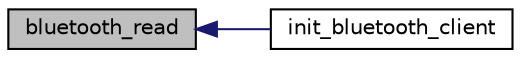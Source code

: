 digraph "bluetooth_read"
{
  edge [fontname="Helvetica",fontsize="10",labelfontname="Helvetica",labelfontsize="10"];
  node [fontname="Helvetica",fontsize="10",shape=record];
  rankdir="LR";
  Node1 [label="bluetooth_read",height=0.2,width=0.4,color="black", fillcolor="grey75", style="filled", fontcolor="black"];
  Node1 -> Node2 [dir="back",color="midnightblue",fontsize="10",style="solid",fontname="Helvetica"];
  Node2 [label="init_bluetooth_client",height=0.2,width=0.4,color="black", fillcolor="white", style="filled",URL="$bluetooth__client_8hpp.html#a40019ea297b64920ff9613df4377baf0"];
}
